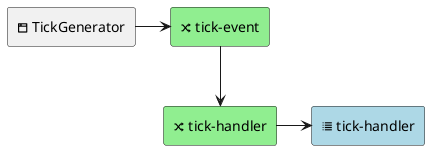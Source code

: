 @startuml
skinparam componentStyle rectangle

[<&browser> TickGenerator] as gen
[<&random> tick-event] as x0 #lightgreen
[<&random> tick-handler] as x1 #lightgreen
[<&list> tick-handler] as q1 #lightblue

gen -> x0
x0 --> x1
x1 -> q1

@enduml